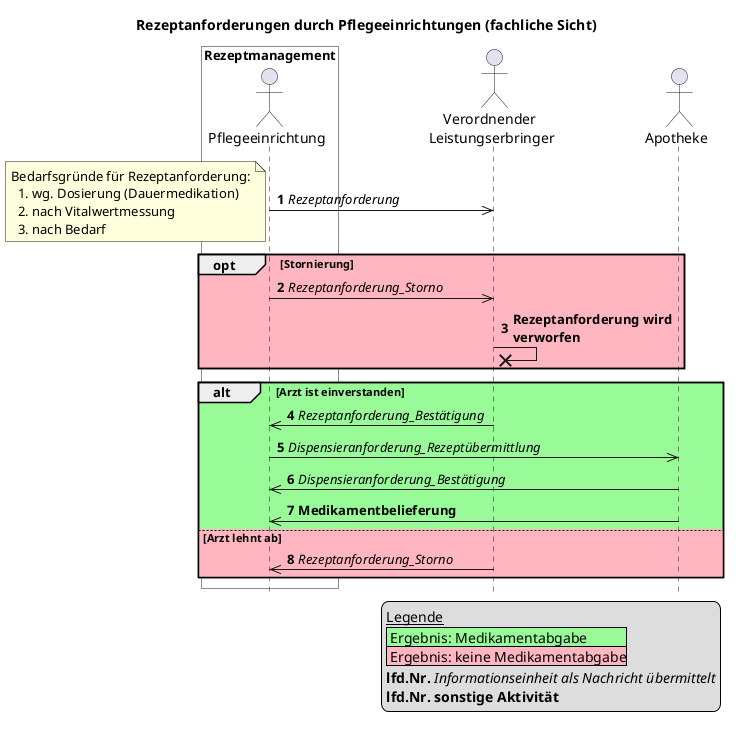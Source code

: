 @startuml


skinparam maxMessageSize 200

box "Rezeptmanagement" #White
    actor "Pflegeeinrichtung" as Pflegeeinrichtung
end box
actor "Verordnender \nLeistungserbringer" as Arztpraxis
actor Apotheke

title Rezeptanforderungen durch Pflegeeinrichtungen (fachliche Sicht)
hide footbox
autonumber

legend bottom right
    __Legende__
    |<#PaleGreen> Ergebnis: Medikamentabgabe|
    |<#LightPink> Ergebnis: keine Medikamentabgabe|
    **lfd.Nr.** //Informationseinheit als Nachricht übermittelt//
    **lfd.Nr.** **sonstige Aktivität**
endlegend

Pflegeeinrichtung ->> Arztpraxis: //Rezeptanforderung//
note left
    Bedarfsgründe für Rezeptanforderung:
      1. wg. Dosierung (Dauermedikation)
      2. nach Vitalwertmessung
      3. nach Bedarf
end note

opt #LightPink Stornierung
    Pflegeeinrichtung ->> Arztpraxis: //Rezeptanforderung_Storno//
    Arztpraxis ->x Arztpraxis: **Rezeptanforderung wird verworfen**
end

alt #PaleGreen Arzt ist einverstanden 
    
    Arztpraxis ->> Pflegeeinrichtung: //Rezeptanforderung_Bestätigung//
    Pflegeeinrichtung ->> Apotheke: //Dispensieranforderung_Rezeptübermittlung//
    
    Apotheke ->> Pflegeeinrichtung: //Dispensieranforderung_Bestätigung//
    Apotheke ->> Pflegeeinrichtung: **Medikamentbelieferung**
    
else #LightPink Arzt lehnt ab
    Arztpraxis ->> Pflegeeinrichtung: //Rezeptanforderung_Storno//
end


@enduml